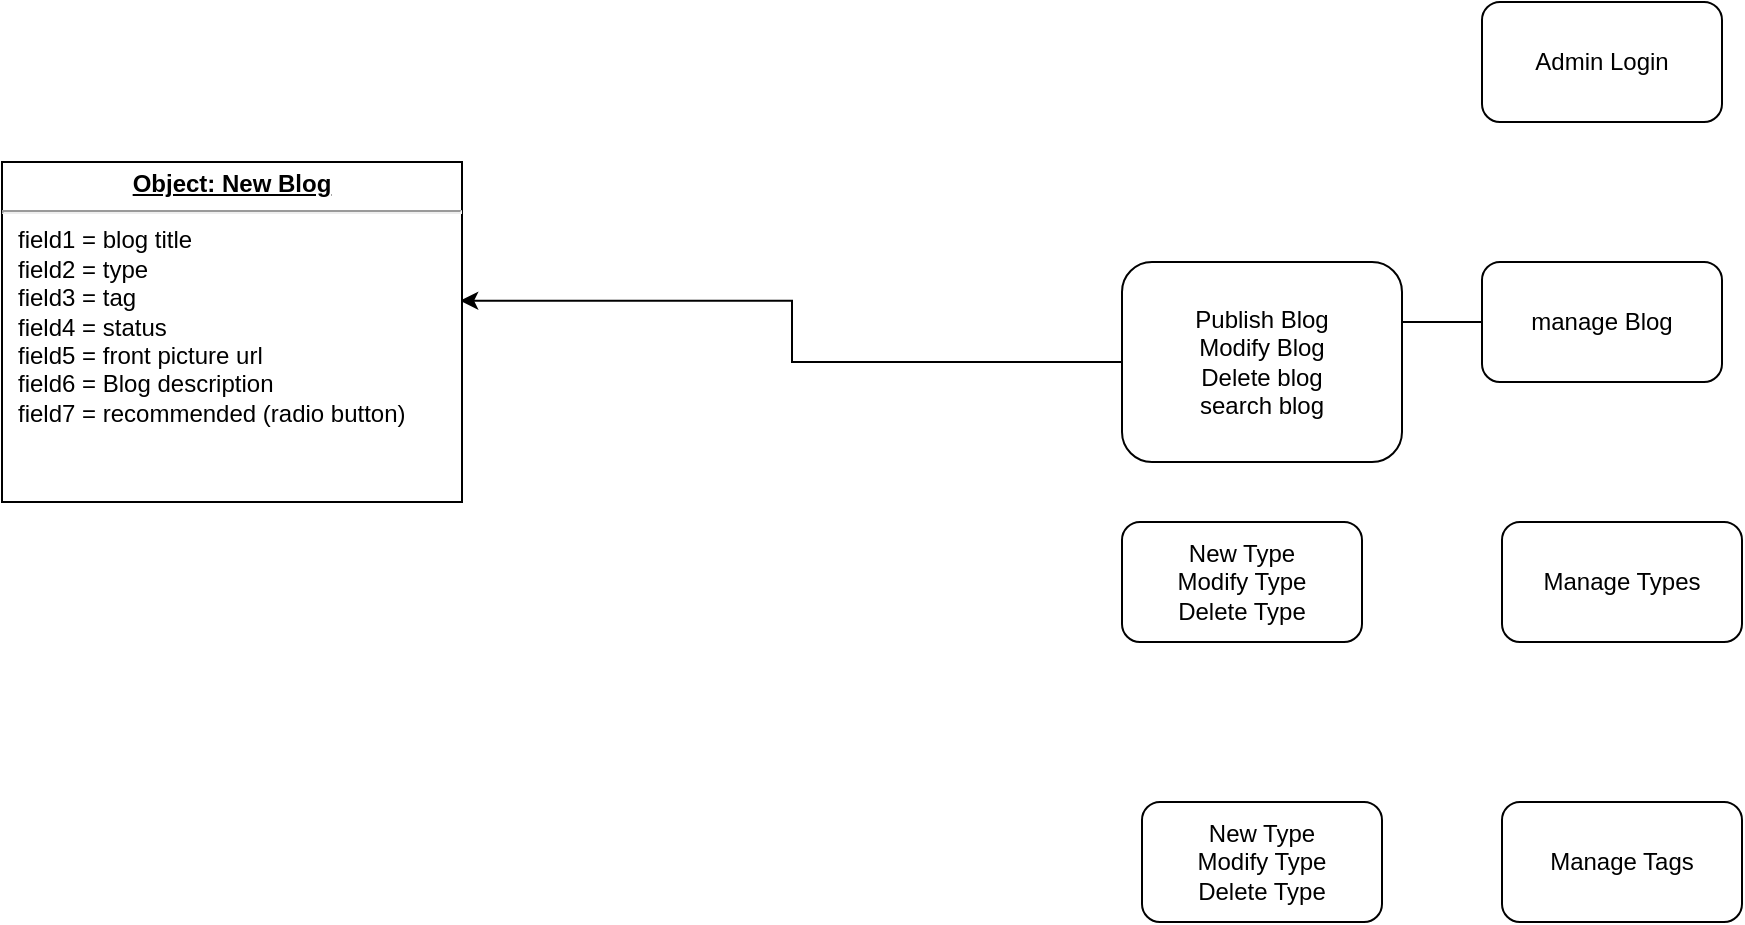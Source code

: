 <mxfile version="16.2.1" type="device"><diagram name="Page-1" id="929967ad-93f9-6ef4-fab6-5d389245f69c"><mxGraphModel dx="3031.5" dy="547" grid="1" gridSize="10" guides="1" tooltips="1" connect="1" arrows="1" fold="1" page="1" pageScale="1.5" pageWidth="1169" pageHeight="826" background="none" math="0" shadow="0"><root><mxCell id="0" style=";html=1;"/><mxCell id="1" style=";html=1;" parent="0"/><mxCell id="5pBsjk1QpIRB3fSgcuWh-1" value="Admin Login" style="rounded=1;whiteSpace=wrap;html=1;" parent="1" vertex="1"><mxGeometry x="310" y="50" width="120" height="60" as="geometry"/></mxCell><mxCell id="5pBsjk1QpIRB3fSgcuWh-10" style="edgeStyle=orthogonalEdgeStyle;rounded=0;orthogonalLoop=1;jettySize=auto;html=1;exitX=0;exitY=0.5;exitDx=0;exitDy=0;entryX=1;entryY=0.5;entryDx=0;entryDy=0;" parent="1" source="5pBsjk1QpIRB3fSgcuWh-2" edge="1"><mxGeometry relative="1" as="geometry"><mxPoint x="260" y="210" as="targetPoint"/></mxGeometry></mxCell><mxCell id="5pBsjk1QpIRB3fSgcuWh-2" value="manage Blog" style="rounded=1;whiteSpace=wrap;html=1;" parent="1" vertex="1"><mxGeometry x="310" y="180" width="120" height="60" as="geometry"/></mxCell><mxCell id="5pBsjk1QpIRB3fSgcuWh-3" value="Manage Types" style="rounded=1;whiteSpace=wrap;html=1;" parent="1" vertex="1"><mxGeometry x="320" y="310" width="120" height="60" as="geometry"/></mxCell><mxCell id="5pBsjk1QpIRB3fSgcuWh-4" value="Manage Tags" style="rounded=1;whiteSpace=wrap;html=1;" parent="1" vertex="1"><mxGeometry x="320" y="450" width="120" height="60" as="geometry"/></mxCell><mxCell id="5pBsjk1QpIRB3fSgcuWh-15" style="edgeStyle=orthogonalEdgeStyle;rounded=0;orthogonalLoop=1;jettySize=auto;html=1;exitX=0;exitY=0.5;exitDx=0;exitDy=0;entryX=0.996;entryY=0.408;entryDx=0;entryDy=0;entryPerimeter=0;" parent="1" source="5pBsjk1QpIRB3fSgcuWh-7" target="5pBsjk1QpIRB3fSgcuWh-12" edge="1"><mxGeometry relative="1" as="geometry"/></mxCell><mxCell id="5pBsjk1QpIRB3fSgcuWh-7" value="Publish Blog&lt;br&gt;Modify Blog&lt;br&gt;Delete blog&lt;br&gt;search blog&lt;br&gt;" style="rounded=1;whiteSpace=wrap;html=1;" parent="1" vertex="1"><mxGeometry x="130" y="180" width="140" height="100" as="geometry"/></mxCell><mxCell id="5pBsjk1QpIRB3fSgcuWh-12" value="&lt;p style=&quot;margin: 0px ; margin-top: 4px ; text-align: center ; text-decoration: underline&quot;&gt;&lt;b&gt;Object: New Blog&lt;/b&gt;&lt;/p&gt;&lt;hr&gt;&lt;p style=&quot;margin: 0px ; margin-left: 8px&quot;&gt;field1 = blog title&lt;br&gt;field2 = type&lt;br&gt;field3 = tag&lt;/p&gt;&lt;p style=&quot;margin: 0px ; margin-left: 8px&quot;&gt;field4 = status&lt;/p&gt;&lt;p style=&quot;margin: 0px ; margin-left: 8px&quot;&gt;field5 = front picture url&lt;/p&gt;&lt;p style=&quot;margin: 0px ; margin-left: 8px&quot;&gt;field6 = Blog description&lt;/p&gt;&lt;p style=&quot;margin: 0px ; margin-left: 8px&quot;&gt;field7 = recommended (radio button)&amp;nbsp;&lt;/p&gt;" style="verticalAlign=top;align=left;overflow=fill;fontSize=12;fontFamily=Helvetica;html=1;" parent="1" vertex="1"><mxGeometry x="-430" y="130" width="230" height="170" as="geometry"/></mxCell><mxCell id="5pBsjk1QpIRB3fSgcuWh-16" value="New Type&lt;br&gt;Modify Type&lt;br&gt;Delete Type" style="rounded=1;whiteSpace=wrap;html=1;" parent="1" vertex="1"><mxGeometry x="130" y="310" width="120" height="60" as="geometry"/></mxCell><mxCell id="5pBsjk1QpIRB3fSgcuWh-17" value="New Type&lt;br&gt;Modify Type&lt;br&gt;Delete Type" style="rounded=1;whiteSpace=wrap;html=1;" parent="1" vertex="1"><mxGeometry x="140" y="450" width="120" height="60" as="geometry"/></mxCell></root></mxGraphModel></diagram></mxfile>